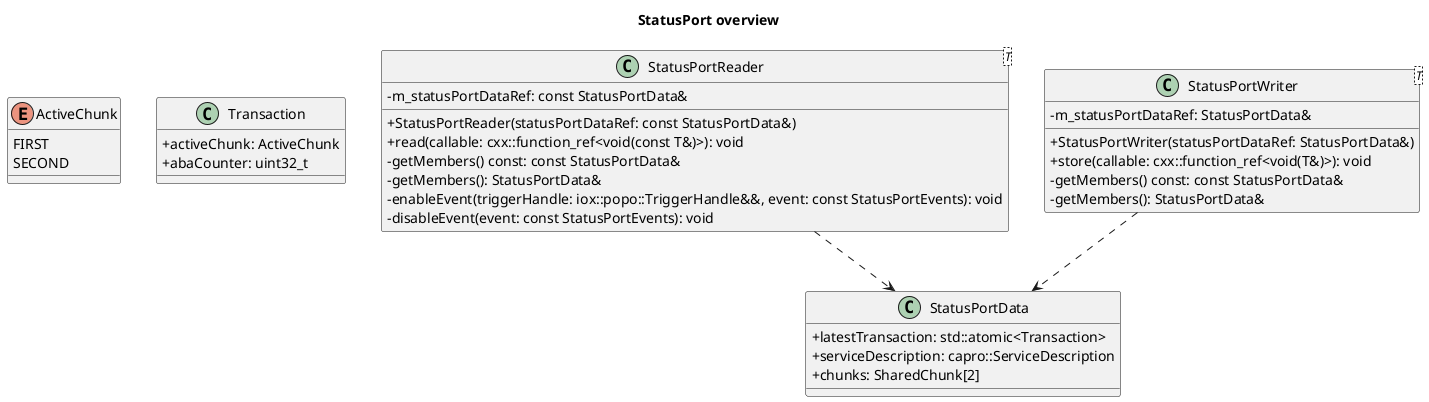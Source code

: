 @startuml

title StatusPort overview

skinparam classAttributeIconSize 0

enum ActiveChunk {
  FIRST
  SECOND
}

class Transaction {
  +activeChunk: ActiveChunk
  +abaCounter: uint32_t
}

class StatusPortData {
  +latestTransaction: std::atomic<Transaction>
  +serviceDescription: capro::ServiceDescription
  +chunks: SharedChunk[2]
}

class StatusPortReader<T> {
  +StatusPortReader(statusPortDataRef: const StatusPortData&)
  +read(callable: cxx::function_ref<void(const T&)>): void
  ' Open question if copy() is wanted
  'copy(callable: cxx::function_ref<void(const T&)>): void)
  -getMembers() const: const StatusPortData&
  -getMembers(): StatusPortData&
  -enableEvent(triggerHandle: iox::popo::TriggerHandle&&, event: const StatusPortEvents): void
  -disableEvent(event: const StatusPortEvents): void
  ' Some more methods need to be implemented in the StatusPortReader to be attachable to a Listener
  ' See https://github.com/eclipse-iceoryx/iceoryx/blob/master/iceoryx_examples/waitset/ice_waitset_trigger.cpp
  ' Open question if copy() is wanted
  '-m_copyOfUserData: T
  -m_statusPortDataRef: const StatusPortData&
}


class StatusPortWriter<T> {
  +StatusPortWriter(statusPortDataRef: StatusPortData&)
  +store(callable: cxx::function_ref<void(T&)>): void
  -getMembers() const: const StatusPortData&
  -getMembers(): StatusPortData&
  -m_statusPortDataRef: StatusPortData&
}

StatusPortWriter ..> StatusPortData
StatusPortReader ..> StatusPortData

@enduml
